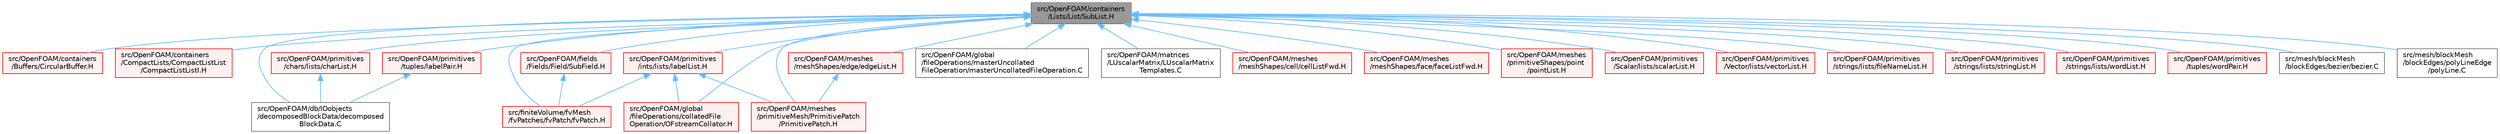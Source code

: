 digraph "src/OpenFOAM/containers/Lists/List/SubList.H"
{
 // LATEX_PDF_SIZE
  bgcolor="transparent";
  edge [fontname=Helvetica,fontsize=10,labelfontname=Helvetica,labelfontsize=10];
  node [fontname=Helvetica,fontsize=10,shape=box,height=0.2,width=0.4];
  Node1 [id="Node000001",label="src/OpenFOAM/containers\l/Lists/List/SubList.H",height=0.2,width=0.4,color="gray40", fillcolor="grey60", style="filled", fontcolor="black",tooltip=" "];
  Node1 -> Node2 [id="edge1_Node000001_Node000002",dir="back",color="steelblue1",style="solid",tooltip=" "];
  Node2 [id="Node000002",label="src/OpenFOAM/containers\l/Buffers/CircularBuffer.H",height=0.2,width=0.4,color="red", fillcolor="#FFF0F0", style="filled",URL="$CircularBuffer_8H.html",tooltip=" "];
  Node1 -> Node9 [id="edge2_Node000001_Node000009",dir="back",color="steelblue1",style="solid",tooltip=" "];
  Node9 [id="Node000009",label="src/OpenFOAM/containers\l/CompactLists/CompactListList\l/CompactListListI.H",height=0.2,width=0.4,color="red", fillcolor="#FFF0F0", style="filled",URL="$CompactListListI_8H.html",tooltip=" "];
  Node1 -> Node825 [id="edge3_Node000001_Node000825",dir="back",color="steelblue1",style="solid",tooltip=" "];
  Node825 [id="Node000825",label="src/OpenFOAM/db/IOobjects\l/decomposedBlockData/decomposed\lBlockData.C",height=0.2,width=0.4,color="grey40", fillcolor="white", style="filled",URL="$decomposedBlockData_8C.html",tooltip=" "];
  Node1 -> Node826 [id="edge4_Node000001_Node000826",dir="back",color="steelblue1",style="solid",tooltip=" "];
  Node826 [id="Node000826",label="src/OpenFOAM/fields\l/Fields/Field/SubField.H",height=0.2,width=0.4,color="red", fillcolor="#FFF0F0", style="filled",URL="$SubField_8H.html",tooltip=" "];
  Node826 -> Node4324 [id="edge5_Node000826_Node004324",dir="back",color="steelblue1",style="solid",tooltip=" "];
  Node4324 [id="Node004324",label="src/finiteVolume/fvMesh\l/fvPatches/fvPatch/fvPatch.H",height=0.2,width=0.4,color="red", fillcolor="#FFF0F0", style="filled",URL="$fvPatch_8H.html",tooltip=" "];
  Node1 -> Node4690 [id="edge6_Node000001_Node004690",dir="back",color="steelblue1",style="solid",tooltip=" "];
  Node4690 [id="Node004690",label="src/OpenFOAM/global\l/fileOperations/collatedFile\lOperation/OFstreamCollator.H",height=0.2,width=0.4,color="red", fillcolor="#FFF0F0", style="filled",URL="$OFstreamCollator_8H.html",tooltip=" "];
  Node1 -> Node4698 [id="edge7_Node000001_Node004698",dir="back",color="steelblue1",style="solid",tooltip=" "];
  Node4698 [id="Node004698",label="src/OpenFOAM/global\l/fileOperations/masterUncollated\lFileOperation/masterUncollatedFileOperation.C",height=0.2,width=0.4,color="grey40", fillcolor="white", style="filled",URL="$masterUncollatedFileOperation_8C.html",tooltip=" "];
  Node1 -> Node4699 [id="edge8_Node000001_Node004699",dir="back",color="steelblue1",style="solid",tooltip=" "];
  Node4699 [id="Node004699",label="src/OpenFOAM/matrices\l/LUscalarMatrix/LUscalarMatrix\lTemplates.C",height=0.2,width=0.4,color="grey40", fillcolor="white", style="filled",URL="$LUscalarMatrixTemplates_8C.html",tooltip=" "];
  Node1 -> Node4700 [id="edge9_Node000001_Node004700",dir="back",color="steelblue1",style="solid",tooltip=" "];
  Node4700 [id="Node004700",label="src/OpenFOAM/meshes\l/meshShapes/cell/cellListFwd.H",height=0.2,width=0.4,color="red", fillcolor="#FFF0F0", style="filled",URL="$cellListFwd_8H.html",tooltip="Forwards for various types of cell lists."];
  Node1 -> Node4751 [id="edge10_Node000001_Node004751",dir="back",color="steelblue1",style="solid",tooltip=" "];
  Node4751 [id="Node004751",label="src/OpenFOAM/meshes\l/meshShapes/edge/edgeList.H",height=0.2,width=0.4,color="red", fillcolor="#FFF0F0", style="filled",URL="$edgeList_8H.html",tooltip=" "];
  Node4751 -> Node5131 [id="edge11_Node004751_Node005131",dir="back",color="steelblue1",style="solid",tooltip=" "];
  Node5131 [id="Node005131",label="src/OpenFOAM/meshes\l/primitiveMesh/PrimitivePatch\l/PrimitivePatch.H",height=0.2,width=0.4,color="red", fillcolor="#FFF0F0", style="filled",URL="$PrimitivePatch_8H.html",tooltip=" "];
  Node1 -> Node5224 [id="edge12_Node000001_Node005224",dir="back",color="steelblue1",style="solid",tooltip=" "];
  Node5224 [id="Node005224",label="src/OpenFOAM/meshes\l/meshShapes/face/faceListFwd.H",height=0.2,width=0.4,color="red", fillcolor="#FFF0F0", style="filled",URL="$faceListFwd_8H.html",tooltip="Forwards for various types of face lists."];
  Node1 -> Node5131 [id="edge13_Node000001_Node005131",dir="back",color="steelblue1",style="solid",tooltip=" "];
  Node1 -> Node5225 [id="edge14_Node000001_Node005225",dir="back",color="steelblue1",style="solid",tooltip=" "];
  Node5225 [id="Node005225",label="src/OpenFOAM/meshes\l/primitiveShapes/point\l/pointList.H",height=0.2,width=0.4,color="red", fillcolor="#FFF0F0", style="filled",URL="$pointList_8H.html",tooltip=" "];
  Node1 -> Node5252 [id="edge15_Node000001_Node005252",dir="back",color="steelblue1",style="solid",tooltip=" "];
  Node5252 [id="Node005252",label="src/OpenFOAM/primitives\l/Scalar/lists/scalarList.H",height=0.2,width=0.4,color="red", fillcolor="#FFF0F0", style="filled",URL="$scalarList_8H.html",tooltip=" "];
  Node1 -> Node6798 [id="edge16_Node000001_Node006798",dir="back",color="steelblue1",style="solid",tooltip=" "];
  Node6798 [id="Node006798",label="src/OpenFOAM/primitives\l/Vector/lists/vectorList.H",height=0.2,width=0.4,color="red", fillcolor="#FFF0F0", style="filled",URL="$vectorList_8H.html",tooltip=" "];
  Node1 -> Node6803 [id="edge17_Node000001_Node006803",dir="back",color="steelblue1",style="solid",tooltip=" "];
  Node6803 [id="Node006803",label="src/OpenFOAM/primitives\l/chars/lists/charList.H",height=0.2,width=0.4,color="red", fillcolor="#FFF0F0", style="filled",URL="$charList_8H.html",tooltip=" "];
  Node6803 -> Node825 [id="edge18_Node006803_Node000825",dir="back",color="steelblue1",style="solid",tooltip=" "];
  Node1 -> Node6806 [id="edge19_Node000001_Node006806",dir="back",color="steelblue1",style="solid",tooltip=" "];
  Node6806 [id="Node006806",label="src/OpenFOAM/primitives\l/ints/lists/labelList.H",height=0.2,width=0.4,color="red", fillcolor="#FFF0F0", style="filled",URL="$labelList_8H.html",tooltip=" "];
  Node6806 -> Node4690 [id="edge20_Node006806_Node004690",dir="back",color="steelblue1",style="solid",tooltip=" "];
  Node6806 -> Node5131 [id="edge21_Node006806_Node005131",dir="back",color="steelblue1",style="solid",tooltip=" "];
  Node6806 -> Node4324 [id="edge22_Node006806_Node004324",dir="back",color="steelblue1",style="solid",tooltip=" "];
  Node1 -> Node7072 [id="edge23_Node000001_Node007072",dir="back",color="steelblue1",style="solid",tooltip=" "];
  Node7072 [id="Node007072",label="src/OpenFOAM/primitives\l/strings/lists/fileNameList.H",height=0.2,width=0.4,color="red", fillcolor="#FFF0F0", style="filled",URL="$fileNameList_8H.html",tooltip=" "];
  Node1 -> Node7383 [id="edge24_Node000001_Node007383",dir="back",color="steelblue1",style="solid",tooltip=" "];
  Node7383 [id="Node007383",label="src/OpenFOAM/primitives\l/strings/lists/stringList.H",height=0.2,width=0.4,color="red", fillcolor="#FFF0F0", style="filled",URL="$stringList_8H.html",tooltip=" "];
  Node1 -> Node7385 [id="edge25_Node000001_Node007385",dir="back",color="steelblue1",style="solid",tooltip=" "];
  Node7385 [id="Node007385",label="src/OpenFOAM/primitives\l/strings/lists/wordList.H",height=0.2,width=0.4,color="red", fillcolor="#FFF0F0", style="filled",URL="$wordList_8H.html",tooltip=" "];
  Node1 -> Node8011 [id="edge26_Node000001_Node008011",dir="back",color="steelblue1",style="solid",tooltip=" "];
  Node8011 [id="Node008011",label="src/OpenFOAM/primitives\l/tuples/labelPair.H",height=0.2,width=0.4,color="red", fillcolor="#FFF0F0", style="filled",URL="$labelPair_8H.html",tooltip=" "];
  Node8011 -> Node825 [id="edge27_Node008011_Node000825",dir="back",color="steelblue1",style="solid",tooltip=" "];
  Node1 -> Node8014 [id="edge28_Node000001_Node008014",dir="back",color="steelblue1",style="solid",tooltip=" "];
  Node8014 [id="Node008014",label="src/OpenFOAM/primitives\l/tuples/wordPair.H",height=0.2,width=0.4,color="red", fillcolor="#FFF0F0", style="filled",URL="$wordPair_8H.html",tooltip=" "];
  Node1 -> Node4324 [id="edge29_Node000001_Node004324",dir="back",color="steelblue1",style="solid",tooltip=" "];
  Node1 -> Node4986 [id="edge30_Node000001_Node004986",dir="back",color="steelblue1",style="solid",tooltip=" "];
  Node4986 [id="Node004986",label="src/mesh/blockMesh\l/blockEdges/bezier/bezier.C",height=0.2,width=0.4,color="grey40", fillcolor="white", style="filled",URL="$bezier_8C.html",tooltip=" "];
  Node1 -> Node5652 [id="edge31_Node000001_Node005652",dir="back",color="steelblue1",style="solid",tooltip=" "];
  Node5652 [id="Node005652",label="src/mesh/blockMesh\l/blockEdges/polyLineEdge\l/polyLine.C",height=0.2,width=0.4,color="grey40", fillcolor="white", style="filled",URL="$polyLine_8C.html",tooltip=" "];
}
